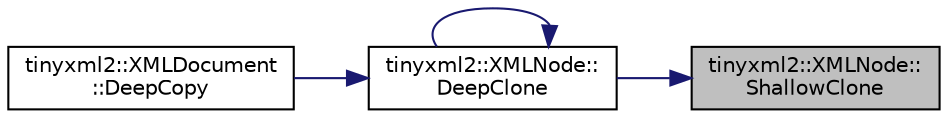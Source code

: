 digraph "tinyxml2::XMLNode::ShallowClone"
{
 // LATEX_PDF_SIZE
  edge [fontname="Helvetica",fontsize="10",labelfontname="Helvetica",labelfontsize="10"];
  node [fontname="Helvetica",fontsize="10",shape=record];
  rankdir="RL";
  Node1 [label="tinyxml2::XMLNode::\lShallowClone",height=0.2,width=0.4,color="black", fillcolor="grey75", style="filled", fontcolor="black",tooltip=" "];
  Node1 -> Node2 [dir="back",color="midnightblue",fontsize="10",style="solid"];
  Node2 [label="tinyxml2::XMLNode::\lDeepClone",height=0.2,width=0.4,color="black", fillcolor="white", style="filled",URL="$classtinyxml2_1_1XMLNode.html#a3bb369fd733f1989b751d99a9417adab",tooltip=" "];
  Node2 -> Node2 [dir="back",color="midnightblue",fontsize="10",style="solid"];
  Node2 -> Node3 [dir="back",color="midnightblue",fontsize="10",style="solid"];
  Node3 [label="tinyxml2::XMLDocument\l::DeepCopy",height=0.2,width=0.4,color="black", fillcolor="white", style="filled",URL="$classtinyxml2_1_1XMLDocument.html#af592ffc91514e25a39664521ac83db45",tooltip=" "];
}
